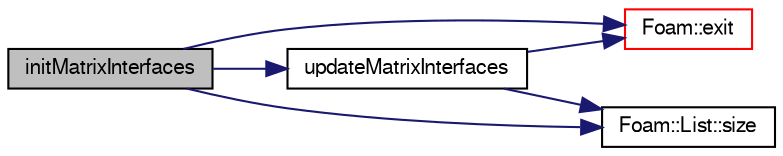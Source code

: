digraph "initMatrixInterfaces"
{
  bgcolor="transparent";
  edge [fontname="FreeSans",fontsize="10",labelfontname="FreeSans",labelfontsize="10"];
  node [fontname="FreeSans",fontsize="10",shape=record];
  rankdir="LR";
  Node1095 [label="initMatrixInterfaces",height=0.2,width=0.4,color="black", fillcolor="grey75", style="filled", fontcolor="black"];
  Node1095 -> Node1096 [color="midnightblue",fontsize="10",style="solid",fontname="FreeSans"];
  Node1096 [label="Foam::exit",height=0.2,width=0.4,color="red",URL="$a21124.html#a06ca7250d8e89caf05243ec094843642"];
  Node1095 -> Node1143 [color="midnightblue",fontsize="10",style="solid",fontname="FreeSans"];
  Node1143 [label="Foam::List::size",height=0.2,width=0.4,color="black",URL="$a25694.html#a8a5f6fa29bd4b500caf186f60245b384",tooltip="Override size to be inconsistent with allocated storage. "];
  Node1095 -> Node1144 [color="midnightblue",fontsize="10",style="solid",fontname="FreeSans"];
  Node1144 [label="updateMatrixInterfaces",height=0.2,width=0.4,color="black",URL="$a26790.html#a3a8997912184fd6f78a48e21207c9757",tooltip="Update interfaced interfaces for matrix operations. "];
  Node1144 -> Node1143 [color="midnightblue",fontsize="10",style="solid",fontname="FreeSans"];
  Node1144 -> Node1096 [color="midnightblue",fontsize="10",style="solid",fontname="FreeSans"];
}

